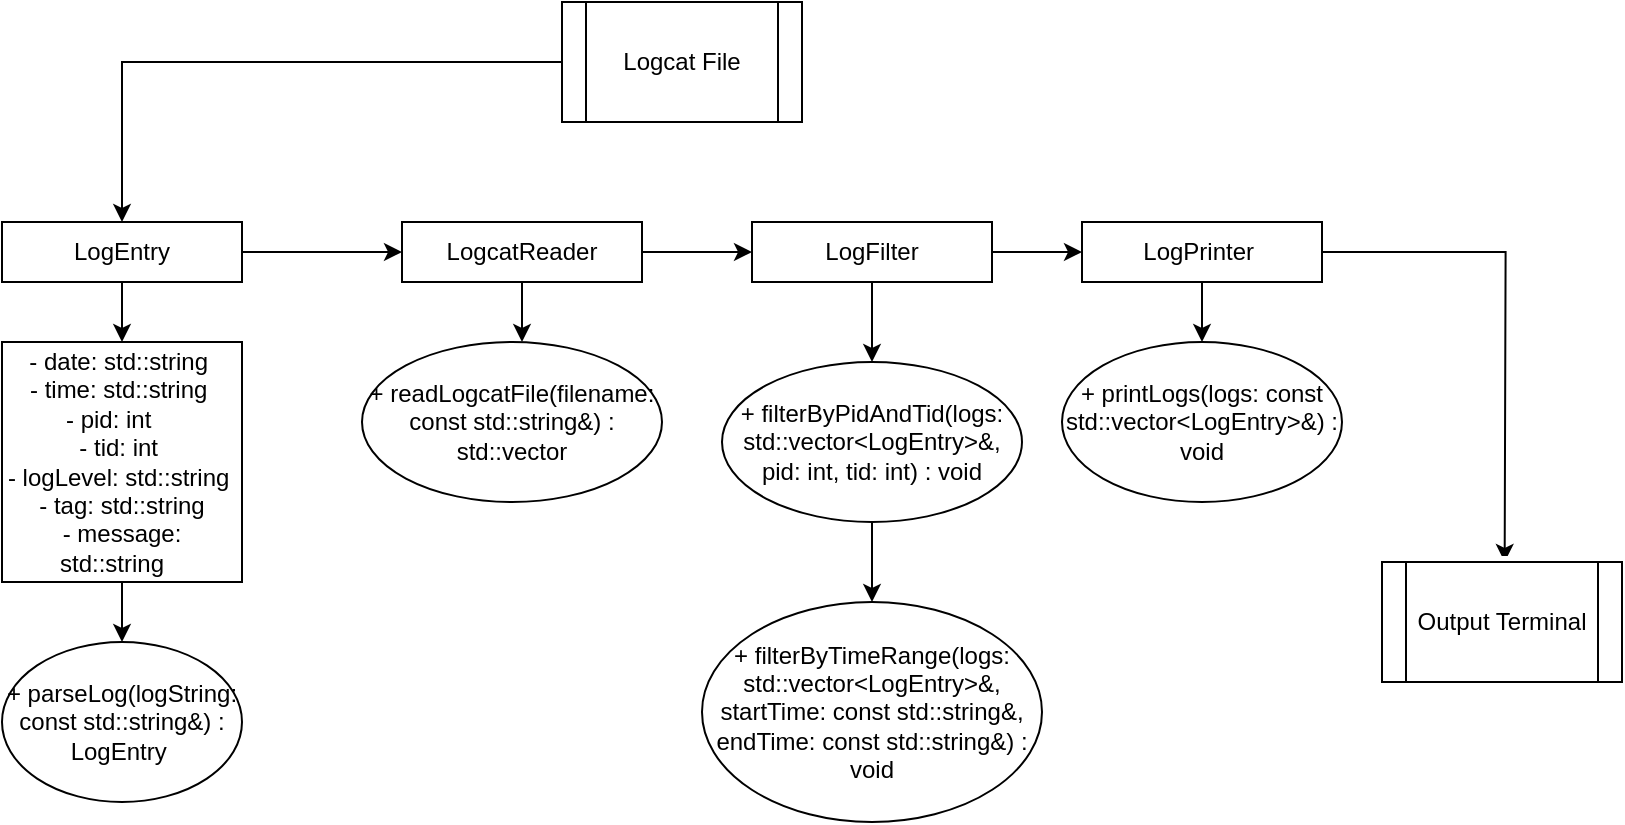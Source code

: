 <mxfile version="21.6.5" type="github">
  <diagram name="Page-1" id="JZ2jQDfUCP6ju2pIAn4-">
    <mxGraphModel dx="794" dy="432" grid="1" gridSize="10" guides="1" tooltips="1" connect="1" arrows="1" fold="1" page="1" pageScale="1" pageWidth="850" pageHeight="1100" math="0" shadow="0">
      <root>
        <mxCell id="0" />
        <mxCell id="1" parent="0" />
        <mxCell id="qUY4_uTFYARz7n-c_A2r-10" value="" style="edgeStyle=orthogonalEdgeStyle;rounded=0;orthogonalLoop=1;jettySize=auto;html=1;" edge="1" parent="1" source="qUY4_uTFYARz7n-c_A2r-7" target="qUY4_uTFYARz7n-c_A2r-8">
          <mxGeometry relative="1" as="geometry" />
        </mxCell>
        <mxCell id="qUY4_uTFYARz7n-c_A2r-19" value="" style="edgeStyle=orthogonalEdgeStyle;rounded=0;orthogonalLoop=1;jettySize=auto;html=1;" edge="1" parent="1" source="qUY4_uTFYARz7n-c_A2r-7" target="qUY4_uTFYARz7n-c_A2r-13">
          <mxGeometry relative="1" as="geometry" />
        </mxCell>
        <mxCell id="qUY4_uTFYARz7n-c_A2r-7" value="LogEntry" style="rounded=0;whiteSpace=wrap;html=1;" vertex="1" parent="1">
          <mxGeometry x="50" y="230" width="120" height="30" as="geometry" />
        </mxCell>
        <mxCell id="qUY4_uTFYARz7n-c_A2r-12" value="" style="edgeStyle=orthogonalEdgeStyle;rounded=0;orthogonalLoop=1;jettySize=auto;html=1;" edge="1" parent="1" source="qUY4_uTFYARz7n-c_A2r-8" target="qUY4_uTFYARz7n-c_A2r-11">
          <mxGeometry relative="1" as="geometry" />
        </mxCell>
        <mxCell id="qUY4_uTFYARz7n-c_A2r-8" value="- date: std::string&amp;nbsp;&lt;br&gt;- time: std::string&amp;nbsp;&lt;br&gt;- pid: int&amp;nbsp; &amp;nbsp;&amp;nbsp;&lt;br&gt;- tid: int&amp;nbsp;&lt;br&gt;- logLevel: std::string&amp;nbsp;&lt;br&gt;- tag: std::string&lt;br&gt;- message: std::string&amp;nbsp; &amp;nbsp;" style="whiteSpace=wrap;html=1;aspect=fixed;" vertex="1" parent="1">
          <mxGeometry x="50" y="290" width="120" height="120" as="geometry" />
        </mxCell>
        <mxCell id="qUY4_uTFYARz7n-c_A2r-11" value="+ parseLog(logString: const std::string&amp;amp;) : LogEntry&amp;nbsp;" style="ellipse;whiteSpace=wrap;html=1;" vertex="1" parent="1">
          <mxGeometry x="50" y="440" width="120" height="80" as="geometry" />
        </mxCell>
        <mxCell id="qUY4_uTFYARz7n-c_A2r-17" value="" style="edgeStyle=orthogonalEdgeStyle;rounded=0;orthogonalLoop=1;jettySize=auto;html=1;" edge="1" parent="1" source="qUY4_uTFYARz7n-c_A2r-13">
          <mxGeometry relative="1" as="geometry">
            <mxPoint x="310" y="290" as="targetPoint" />
          </mxGeometry>
        </mxCell>
        <mxCell id="qUY4_uTFYARz7n-c_A2r-31" value="" style="edgeStyle=orthogonalEdgeStyle;rounded=0;orthogonalLoop=1;jettySize=auto;html=1;" edge="1" parent="1" source="qUY4_uTFYARz7n-c_A2r-13" target="qUY4_uTFYARz7n-c_A2r-20">
          <mxGeometry relative="1" as="geometry" />
        </mxCell>
        <mxCell id="qUY4_uTFYARz7n-c_A2r-13" value="LogcatReader" style="rounded=0;whiteSpace=wrap;html=1;" vertex="1" parent="1">
          <mxGeometry x="250" y="230" width="120" height="30" as="geometry" />
        </mxCell>
        <mxCell id="qUY4_uTFYARz7n-c_A2r-18" value="+ readLogcatFile(filename: const std::string&amp;amp;) : std::vector" style="ellipse;whiteSpace=wrap;html=1;" vertex="1" parent="1">
          <mxGeometry x="230" y="290" width="150" height="80" as="geometry" />
        </mxCell>
        <mxCell id="qUY4_uTFYARz7n-c_A2r-23" value="" style="edgeStyle=orthogonalEdgeStyle;rounded=0;orthogonalLoop=1;jettySize=auto;html=1;" edge="1" parent="1" source="qUY4_uTFYARz7n-c_A2r-20" target="qUY4_uTFYARz7n-c_A2r-21">
          <mxGeometry relative="1" as="geometry" />
        </mxCell>
        <mxCell id="qUY4_uTFYARz7n-c_A2r-32" value="" style="edgeStyle=orthogonalEdgeStyle;rounded=0;orthogonalLoop=1;jettySize=auto;html=1;" edge="1" parent="1" source="qUY4_uTFYARz7n-c_A2r-20" target="qUY4_uTFYARz7n-c_A2r-28">
          <mxGeometry relative="1" as="geometry" />
        </mxCell>
        <mxCell id="qUY4_uTFYARz7n-c_A2r-20" value="LogFilter" style="rounded=0;whiteSpace=wrap;html=1;" vertex="1" parent="1">
          <mxGeometry x="425" y="230" width="120" height="30" as="geometry" />
        </mxCell>
        <mxCell id="qUY4_uTFYARz7n-c_A2r-26" value="" style="edgeStyle=orthogonalEdgeStyle;rounded=0;orthogonalLoop=1;jettySize=auto;html=1;" edge="1" parent="1" source="qUY4_uTFYARz7n-c_A2r-21" target="qUY4_uTFYARz7n-c_A2r-25">
          <mxGeometry relative="1" as="geometry" />
        </mxCell>
        <mxCell id="qUY4_uTFYARz7n-c_A2r-21" value="+ filterByPidAndTid(logs: std::vector&amp;lt;LogEntry&amp;gt;&amp;amp;, pid: int, tid: int) : void" style="ellipse;whiteSpace=wrap;html=1;" vertex="1" parent="1">
          <mxGeometry x="410" y="300" width="150" height="80" as="geometry" />
        </mxCell>
        <mxCell id="qUY4_uTFYARz7n-c_A2r-25" value="+ filterByTimeRange(logs: std::vector&amp;lt;LogEntry&amp;gt;&amp;amp;, startTime: const std::string&amp;amp;, endTime: const std::string&amp;amp;) : void" style="ellipse;whiteSpace=wrap;html=1;" vertex="1" parent="1">
          <mxGeometry x="400" y="420" width="170" height="110" as="geometry" />
        </mxCell>
        <mxCell id="qUY4_uTFYARz7n-c_A2r-30" value="" style="edgeStyle=orthogonalEdgeStyle;rounded=0;orthogonalLoop=1;jettySize=auto;html=1;" edge="1" parent="1" source="qUY4_uTFYARz7n-c_A2r-28" target="qUY4_uTFYARz7n-c_A2r-29">
          <mxGeometry relative="1" as="geometry" />
        </mxCell>
        <mxCell id="qUY4_uTFYARz7n-c_A2r-37" style="edgeStyle=orthogonalEdgeStyle;rounded=0;orthogonalLoop=1;jettySize=auto;html=1;" edge="1" parent="1" source="qUY4_uTFYARz7n-c_A2r-28">
          <mxGeometry relative="1" as="geometry">
            <mxPoint x="801.333" y="400" as="targetPoint" />
          </mxGeometry>
        </mxCell>
        <mxCell id="qUY4_uTFYARz7n-c_A2r-38" value="Text" style="edgeLabel;html=1;align=center;verticalAlign=middle;resizable=0;points=[];" vertex="1" connectable="0" parent="qUY4_uTFYARz7n-c_A2r-37">
          <mxGeometry x="1" y="-4" relative="1" as="geometry">
            <mxPoint x="2" y="3" as="offset" />
          </mxGeometry>
        </mxCell>
        <mxCell id="qUY4_uTFYARz7n-c_A2r-28" value="&amp;nbsp;LogPrinter&amp;nbsp;&amp;nbsp;" style="rounded=0;whiteSpace=wrap;html=1;" vertex="1" parent="1">
          <mxGeometry x="590" y="230" width="120" height="30" as="geometry" />
        </mxCell>
        <mxCell id="qUY4_uTFYARz7n-c_A2r-29" value="+ printLogs(logs: const std::vector&amp;lt;LogEntry&amp;gt;&amp;amp;) : void" style="ellipse;whiteSpace=wrap;html=1;" vertex="1" parent="1">
          <mxGeometry x="580" y="290" width="140" height="80" as="geometry" />
        </mxCell>
        <mxCell id="qUY4_uTFYARz7n-c_A2r-34" style="edgeStyle=orthogonalEdgeStyle;rounded=0;orthogonalLoop=1;jettySize=auto;html=1;entryX=0.5;entryY=0;entryDx=0;entryDy=0;" edge="1" parent="1" source="qUY4_uTFYARz7n-c_A2r-33" target="qUY4_uTFYARz7n-c_A2r-7">
          <mxGeometry relative="1" as="geometry" />
        </mxCell>
        <mxCell id="qUY4_uTFYARz7n-c_A2r-33" value="Logcat File" style="shape=process;whiteSpace=wrap;html=1;backgroundOutline=1;" vertex="1" parent="1">
          <mxGeometry x="330" y="120" width="120" height="60" as="geometry" />
        </mxCell>
        <mxCell id="qUY4_uTFYARz7n-c_A2r-35" value="Output Terminal" style="shape=process;whiteSpace=wrap;html=1;backgroundOutline=1;" vertex="1" parent="1">
          <mxGeometry x="740" y="400" width="120" height="60" as="geometry" />
        </mxCell>
      </root>
    </mxGraphModel>
  </diagram>
</mxfile>
